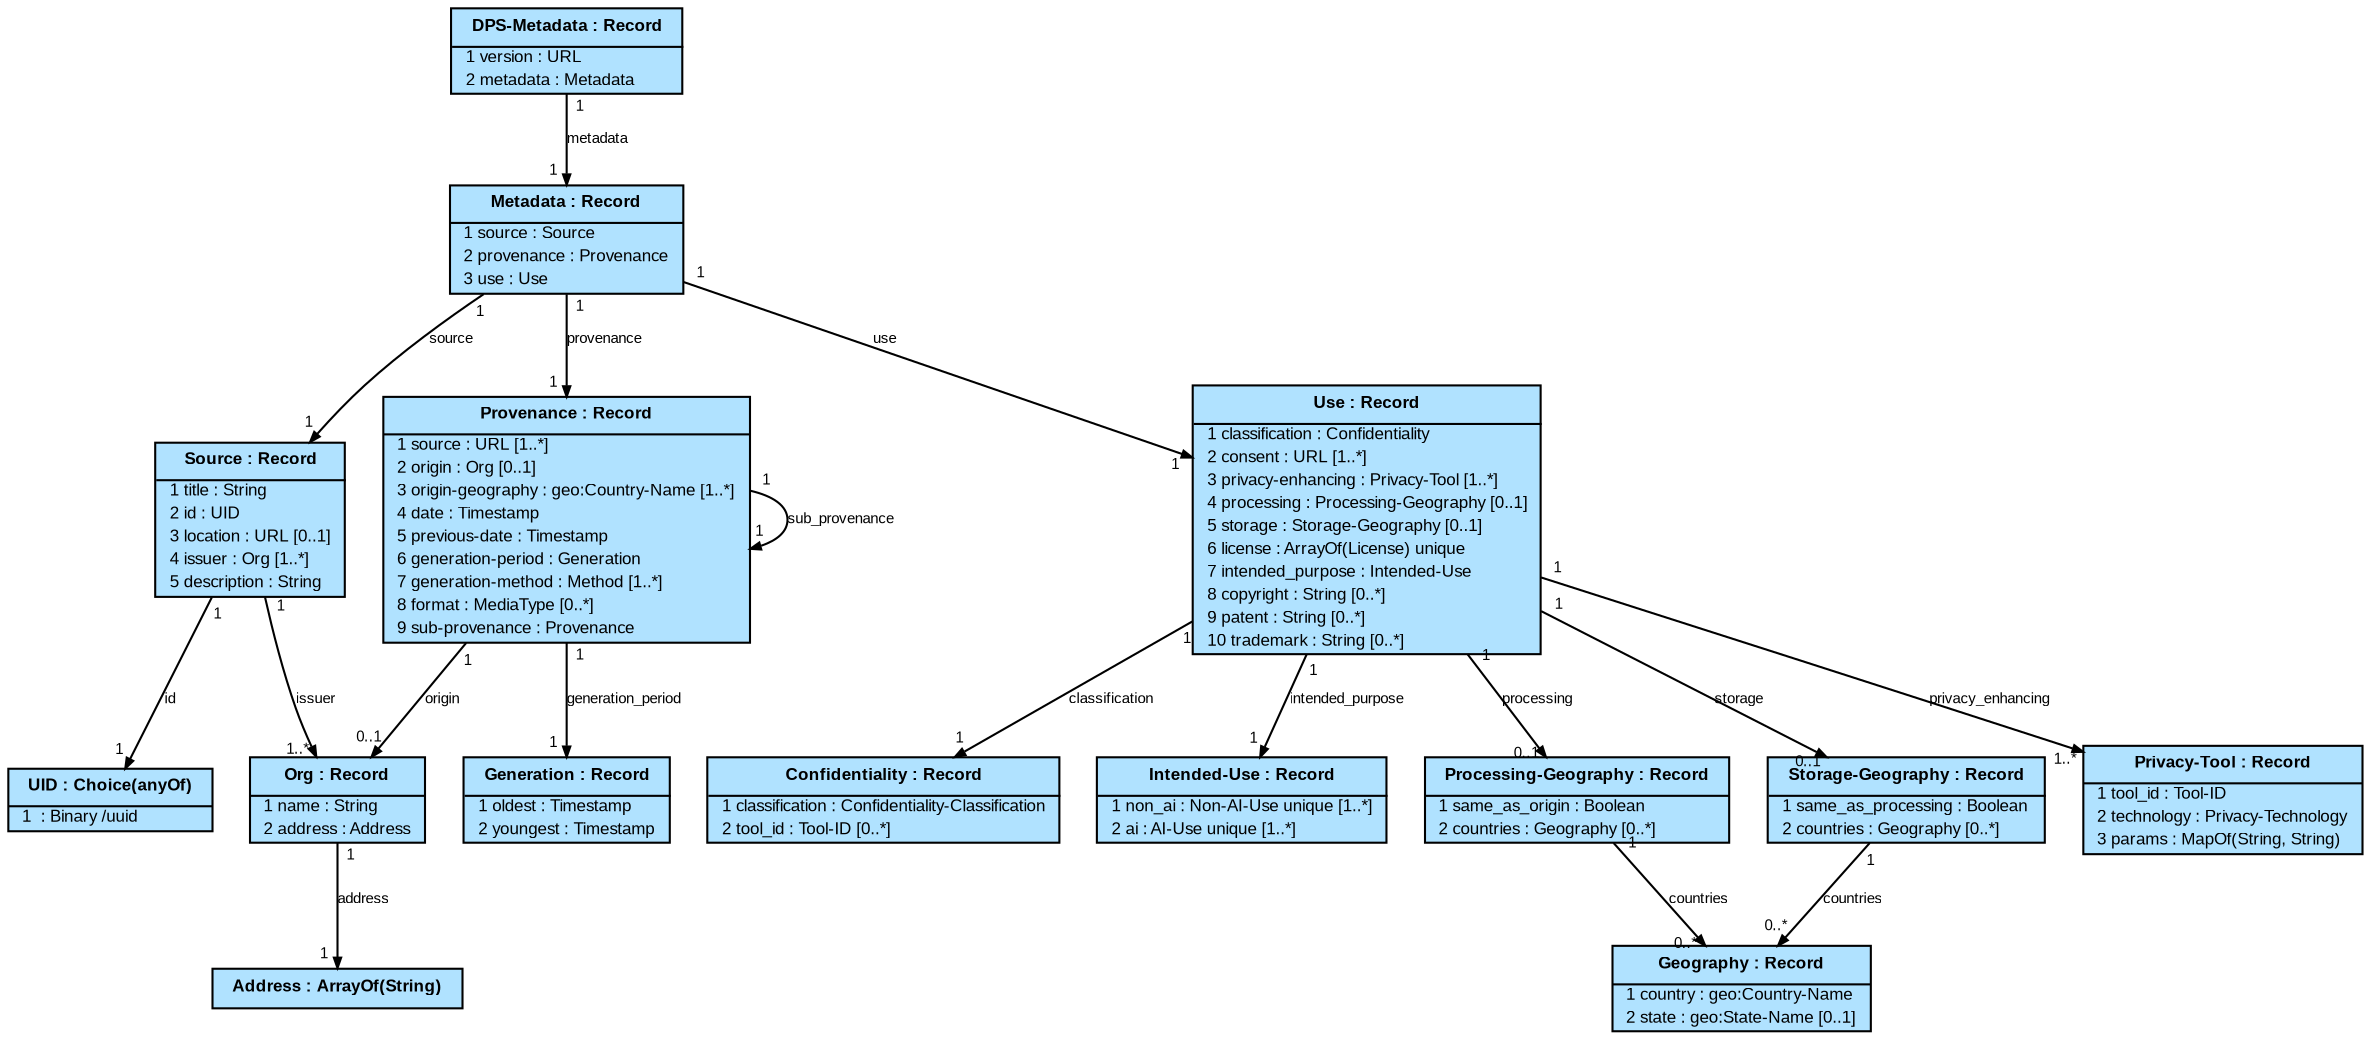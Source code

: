 # package: https://docs.oasis-open.org/dps/v1.0/schema/
# version: csd01
# jadn_version: http://oasis-open.org/openc2/jadn/v2.0/schema/
# namespaces: [['geo', 'https://iso3166/202403/']]
# roots: ['DPS-Metadata']
# description: Information Schema for Data Provenance Standard Metadata
# config: {'$FieldName': '^[$a-z][-_$A-Za-z0-9]{0,63}$'}

digraph G {
  graph [fontname=Arial, fontsize=12];
  node [fontname=Arial, fontsize=8, shape=plain, style=filled, fillcolor=lightskyblue1];
  edge [fontname=Arial, fontsize=7, arrowsize=0.5, labelangle=45.0, labeldistance=0.9];
  bgcolor="transparent";

n0 [label=<<table cellborder="0" cellpadding="1" cellspacing="0">
<tr><td cellpadding="4"><b>  DPS-Metadata : Record  </b></td></tr><hr/>
  <tr><td align="left">  1 version : URL  </td></tr>
  <tr><td align="left">  2 metadata : Metadata  </td></tr>
</table>>]

n1 [label=<<table cellborder="0" cellpadding="1" cellspacing="0">
<tr><td cellpadding="4"><b>  Metadata : Record  </b></td></tr><hr/>
  <tr><td align="left">  1 source : Source  </td></tr>
  <tr><td align="left">  2 provenance : Provenance  </td></tr>
  <tr><td align="left">  3 use : Use  </td></tr>
</table>>]

n2 [label=<<table cellborder="0" cellpadding="1" cellspacing="0">
<tr><td cellpadding="4"><b>  Source : Record  </b></td></tr><hr/>
  <tr><td align="left">  1 title : String  </td></tr>
  <tr><td align="left">  2 id : UID  </td></tr>
  <tr><td align="left">  3 location : URL [0..1]  </td></tr>
  <tr><td align="left">  4 issuer : Org [1..*]  </td></tr>
  <tr><td align="left">  5 description : String  </td></tr>
</table>>]

n3 [label=<<table cellborder="0" cellpadding="1" cellspacing="0">
<tr><td cellpadding="4"><b>  Org : Record  </b></td></tr><hr/>
  <tr><td align="left">  1 name : String  </td></tr>
  <tr><td align="left">  2 address : Address  </td></tr>
</table>>]

n4 [label=<<table cellborder="0" cellpadding="1" cellspacing="0">
<tr><td cellpadding="4"><b>  Address : ArrayOf(String)  </b></td></tr>
</table>>]

n5 [label=<<table cellborder="0" cellpadding="1" cellspacing="0">
<tr><td cellpadding="4"><b>  Provenance : Record  </b></td></tr><hr/>
  <tr><td align="left">  1 source : URL [1..*]  </td></tr>
  <tr><td align="left">  2 origin : Org [0..1]  </td></tr>
  <tr><td align="left">  3 origin-geography : geo:Country-Name [1..*]  </td></tr>
  <tr><td align="left">  4 date : Timestamp  </td></tr>
  <tr><td align="left">  5 previous-date : Timestamp  </td></tr>
  <tr><td align="left">  6 generation-period : Generation  </td></tr>
  <tr><td align="left">  7 generation-method : Method [1..*]  </td></tr>
  <tr><td align="left">  8 format : MediaType [0..*]  </td></tr>
  <tr><td align="left">  9 sub-provenance : Provenance  </td></tr>
</table>>]

n6 [label=<<table cellborder="0" cellpadding="1" cellspacing="0">
<tr><td cellpadding="4"><b>  Generation : Record  </b></td></tr><hr/>
  <tr><td align="left">  1 oldest : Timestamp  </td></tr>
  <tr><td align="left">  2 youngest : Timestamp  </td></tr>
</table>>]

n7 [label=<<table cellborder="0" cellpadding="1" cellspacing="0">
<tr><td cellpadding="4"><b>  Use : Record  </b></td></tr><hr/>
  <tr><td align="left">  1 classification : Confidentiality  </td></tr>
  <tr><td align="left">  2 consent : URL [1..*]  </td></tr>
  <tr><td align="left">  3 privacy-enhancing : Privacy-Tool [1..*]  </td></tr>
  <tr><td align="left">  4 processing : Processing-Geography [0..1]  </td></tr>
  <tr><td align="left">  5 storage : Storage-Geography [0..1]  </td></tr>
  <tr><td align="left">  6 license : ArrayOf(License) unique  </td></tr>
  <tr><td align="left">  7 intended_purpose : Intended-Use  </td></tr>
  <tr><td align="left">  8 copyright : String [0..*]  </td></tr>
  <tr><td align="left">  9 patent : String [0..*]  </td></tr>
  <tr><td align="left">  10 trademark : String [0..*]  </td></tr>
</table>>]

n8 [label=<<table cellborder="0" cellpadding="1" cellspacing="0">
<tr><td cellpadding="4"><b>  Intended-Use : Record  </b></td></tr><hr/>
  <tr><td align="left">  1 non_ai : Non-AI-Use unique [1..*]  </td></tr>
  <tr><td align="left">  2 ai : AI-Use unique [1..*]  </td></tr>
</table>>]

n9 [label=<<table cellborder="0" cellpadding="1" cellspacing="0">
<tr><td cellpadding="4"><b>  Processing-Geography : Record  </b></td></tr><hr/>
  <tr><td align="left">  1 same_as_origin : Boolean  </td></tr>
  <tr><td align="left">  2 countries : Geography [0..*]  </td></tr>
</table>>]

n10 [label=<<table cellborder="0" cellpadding="1" cellspacing="0">
<tr><td cellpadding="4"><b>  Storage-Geography : Record  </b></td></tr><hr/>
  <tr><td align="left">  1 same_as_processing : Boolean  </td></tr>
  <tr><td align="left">  2 countries : Geography [0..*]  </td></tr>
</table>>]

n11 [label=<<table cellborder="0" cellpadding="1" cellspacing="0">
<tr><td cellpadding="4"><b>  Geography : Record  </b></td></tr><hr/>
  <tr><td align="left">  1 country : geo:Country-Name  </td></tr>
  <tr><td align="left">  2 state : geo:State-Name [0..1]  </td></tr>
</table>>]

n12 [label=<<table cellborder="0" cellpadding="1" cellspacing="0">
<tr><td cellpadding="4"><b>  UID : Choice(anyOf)  </b></td></tr><hr/>
  <tr><td align="left">  1  : Binary /uuid  </td></tr>
</table>>]

n13 [label=<<table cellborder="0" cellpadding="1" cellspacing="0">
<tr><td cellpadding="4"><b>  Privacy-Tool : Record  </b></td></tr><hr/>
  <tr><td align="left">  1 tool_id : Tool-ID  </td></tr>
  <tr><td align="left">  2 technology : Privacy-Technology  </td></tr>
  <tr><td align="left">  3 params : MapOf(String, String)  </td></tr>
</table>>]

n15 [label=<<table cellborder="0" cellpadding="1" cellspacing="0">
<tr><td cellpadding="4"><b>  Confidentiality : Record  </b></td></tr><hr/>
  <tr><td align="left">  1 classification : Confidentiality-Classification  </td></tr>
  <tr><td align="left">  2 tool_id : Tool-ID [0..*]  </td></tr>
</table>>]

  n0 -> n1 [label=metadata, headlabel="1", taillabel="1"]
  n1 -> n2 [label=source, headlabel="1", taillabel="1"]
  n1 -> n5 [label=provenance, headlabel="1", taillabel="1"]
  n1 -> n7 [label=use, headlabel="1", taillabel="1"]
  n2 -> n12 [label=id, headlabel="1", taillabel="1"]
  n2 -> n3 [label=issuer, headlabel="1..*", taillabel="1"]
  n3 -> n4 [label=address, headlabel="1", taillabel="1"]
  n5 -> n3 [label=origin, headlabel="0..1", taillabel="1"]
  n5 -> n6 [label=generation_period, headlabel="1", taillabel="1"]
  n5 -> n5 [label=sub_provenance, headlabel="1", taillabel="1"]
  n7 -> n15 [label=classification, headlabel="1", taillabel="1"]
  n7 -> n13 [label=privacy_enhancing, headlabel="1..*", taillabel="1"]
  n7 -> n9 [label=processing, headlabel="0..1", taillabel="1"]
  n7 -> n10 [label=storage, headlabel="0..1", taillabel="1"]
  n7 -> n8 [label=intended_purpose, headlabel="1", taillabel="1"]
  n9 -> n11 [label=countries, headlabel="0..*", taillabel="1"]
  n10 -> n11 [label=countries, headlabel="0..*", taillabel="1"]
}
